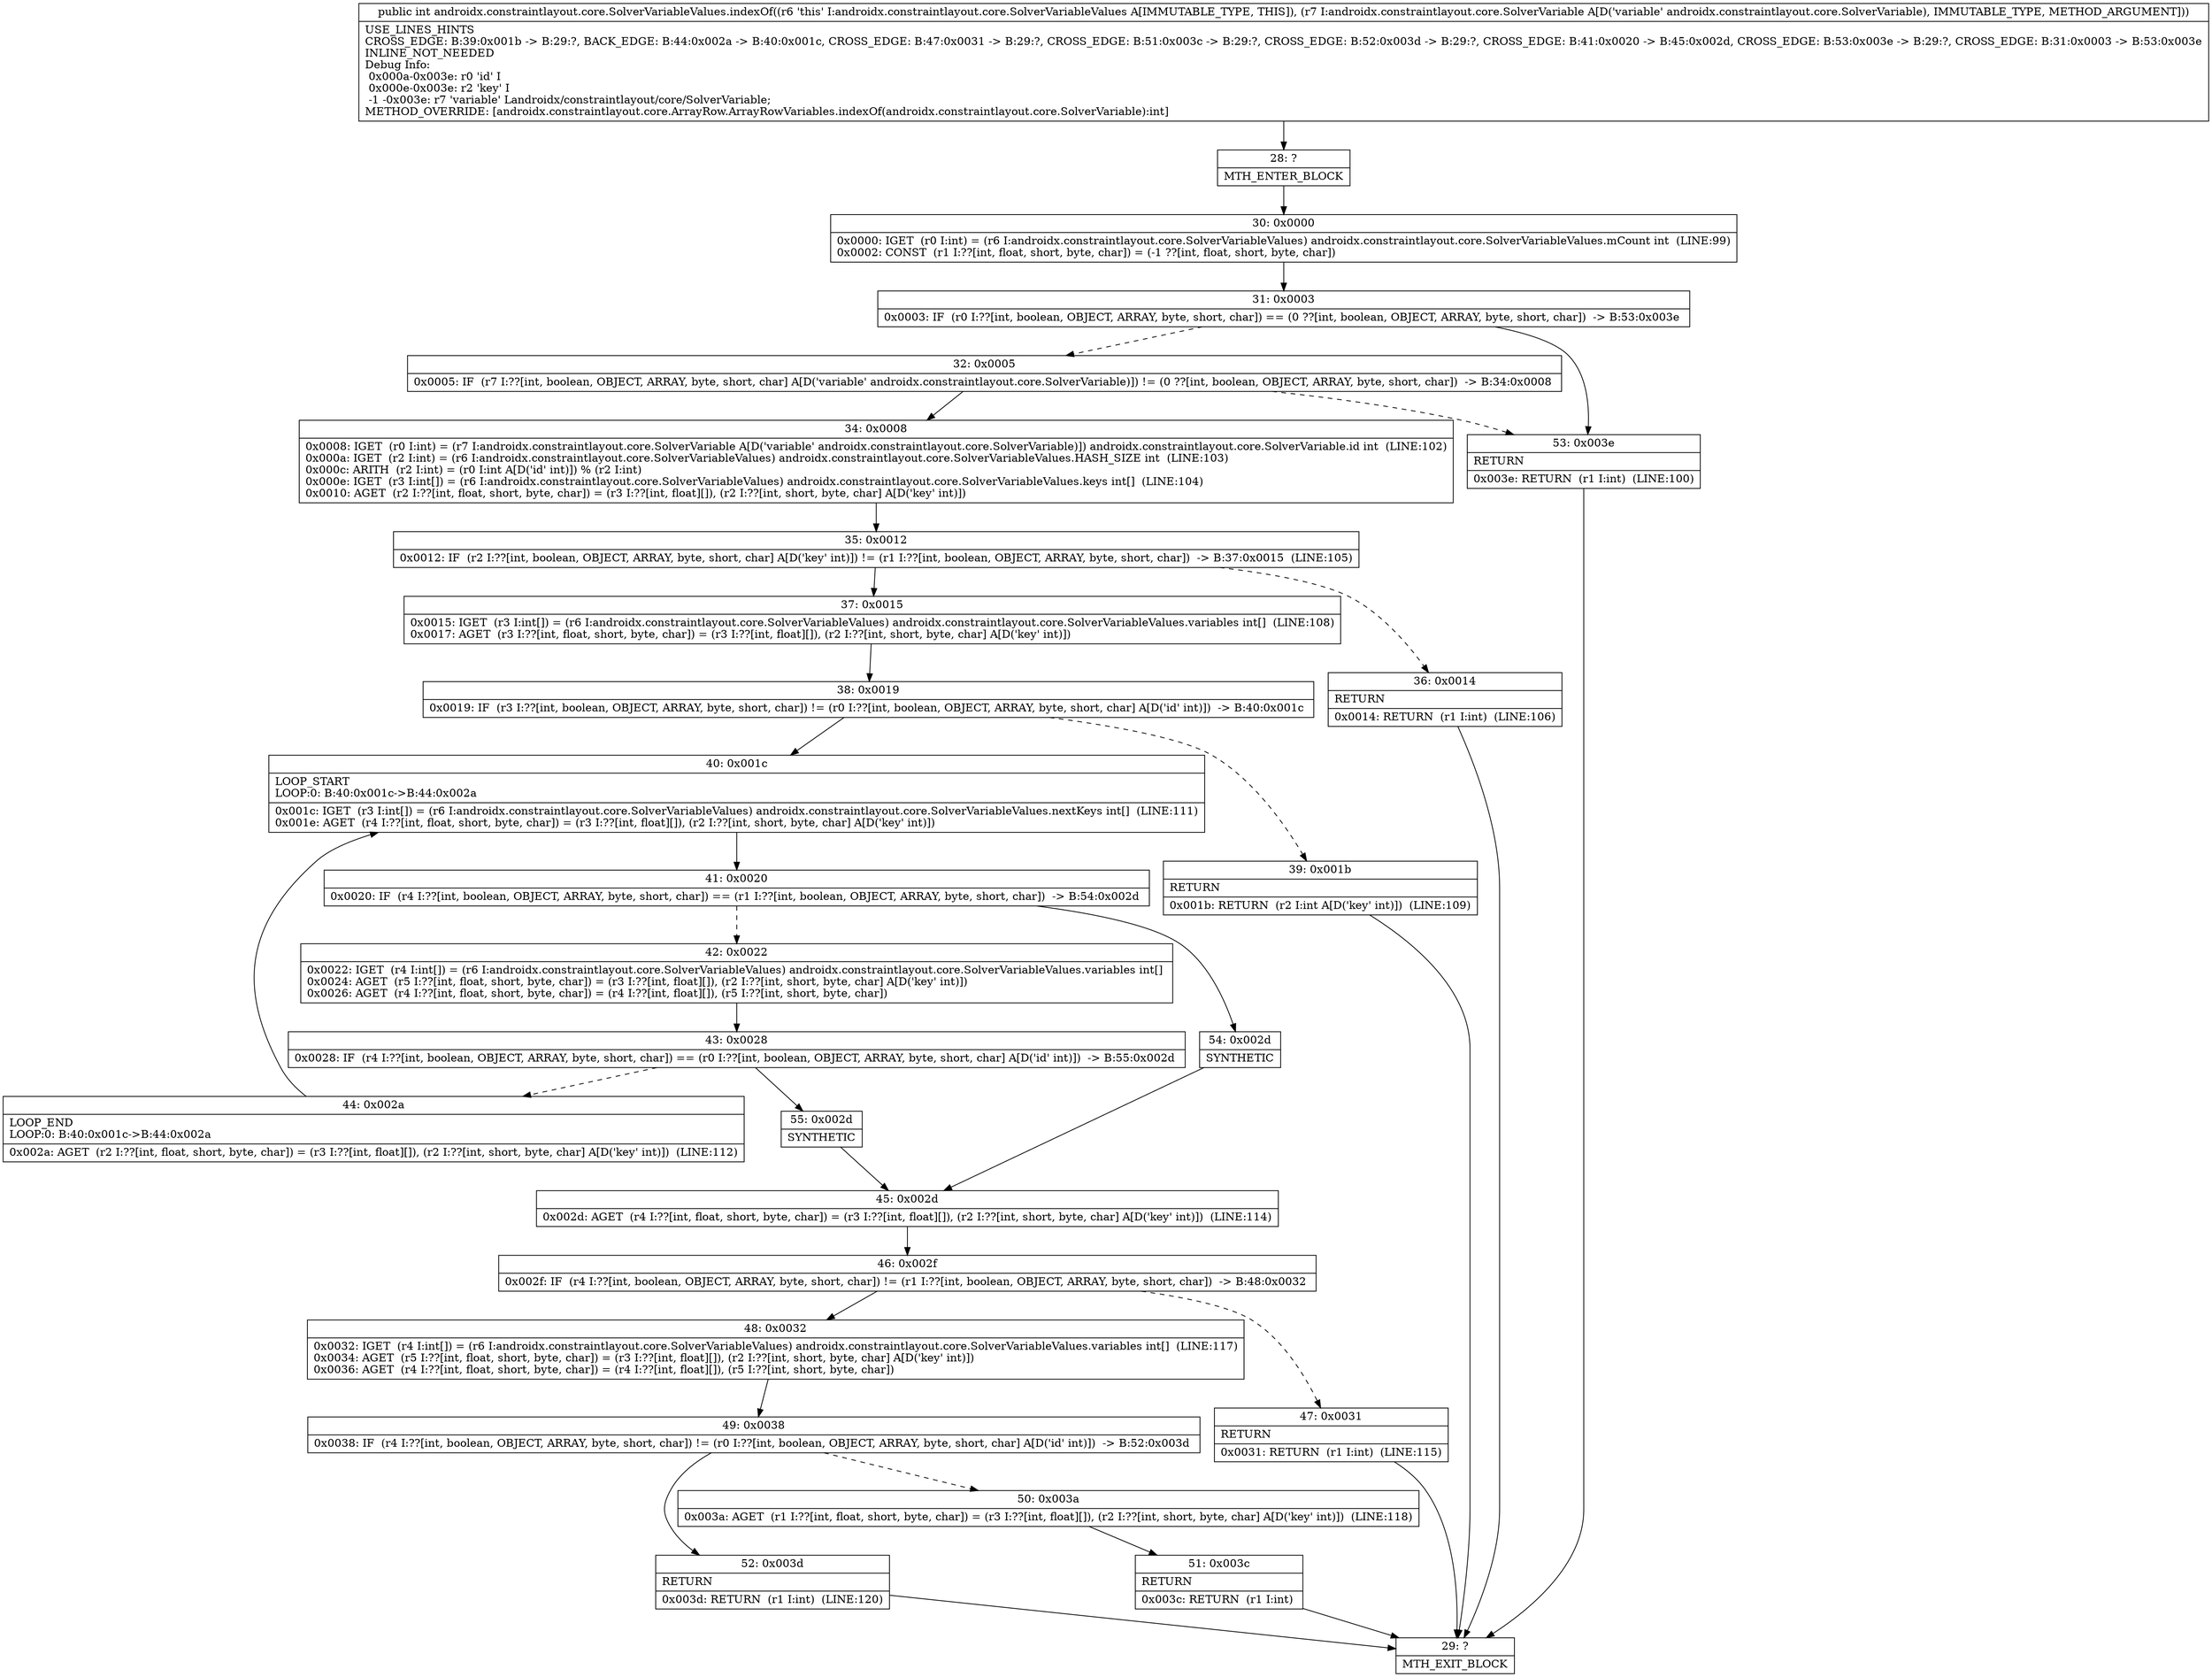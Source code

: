 digraph "CFG forandroidx.constraintlayout.core.SolverVariableValues.indexOf(Landroidx\/constraintlayout\/core\/SolverVariable;)I" {
Node_28 [shape=record,label="{28\:\ ?|MTH_ENTER_BLOCK\l}"];
Node_30 [shape=record,label="{30\:\ 0x0000|0x0000: IGET  (r0 I:int) = (r6 I:androidx.constraintlayout.core.SolverVariableValues) androidx.constraintlayout.core.SolverVariableValues.mCount int  (LINE:99)\l0x0002: CONST  (r1 I:??[int, float, short, byte, char]) = (\-1 ??[int, float, short, byte, char]) \l}"];
Node_31 [shape=record,label="{31\:\ 0x0003|0x0003: IF  (r0 I:??[int, boolean, OBJECT, ARRAY, byte, short, char]) == (0 ??[int, boolean, OBJECT, ARRAY, byte, short, char])  \-\> B:53:0x003e \l}"];
Node_32 [shape=record,label="{32\:\ 0x0005|0x0005: IF  (r7 I:??[int, boolean, OBJECT, ARRAY, byte, short, char] A[D('variable' androidx.constraintlayout.core.SolverVariable)]) != (0 ??[int, boolean, OBJECT, ARRAY, byte, short, char])  \-\> B:34:0x0008 \l}"];
Node_34 [shape=record,label="{34\:\ 0x0008|0x0008: IGET  (r0 I:int) = (r7 I:androidx.constraintlayout.core.SolverVariable A[D('variable' androidx.constraintlayout.core.SolverVariable)]) androidx.constraintlayout.core.SolverVariable.id int  (LINE:102)\l0x000a: IGET  (r2 I:int) = (r6 I:androidx.constraintlayout.core.SolverVariableValues) androidx.constraintlayout.core.SolverVariableValues.HASH_SIZE int  (LINE:103)\l0x000c: ARITH  (r2 I:int) = (r0 I:int A[D('id' int)]) % (r2 I:int) \l0x000e: IGET  (r3 I:int[]) = (r6 I:androidx.constraintlayout.core.SolverVariableValues) androidx.constraintlayout.core.SolverVariableValues.keys int[]  (LINE:104)\l0x0010: AGET  (r2 I:??[int, float, short, byte, char]) = (r3 I:??[int, float][]), (r2 I:??[int, short, byte, char] A[D('key' int)]) \l}"];
Node_35 [shape=record,label="{35\:\ 0x0012|0x0012: IF  (r2 I:??[int, boolean, OBJECT, ARRAY, byte, short, char] A[D('key' int)]) != (r1 I:??[int, boolean, OBJECT, ARRAY, byte, short, char])  \-\> B:37:0x0015  (LINE:105)\l}"];
Node_36 [shape=record,label="{36\:\ 0x0014|RETURN\l|0x0014: RETURN  (r1 I:int)  (LINE:106)\l}"];
Node_29 [shape=record,label="{29\:\ ?|MTH_EXIT_BLOCK\l}"];
Node_37 [shape=record,label="{37\:\ 0x0015|0x0015: IGET  (r3 I:int[]) = (r6 I:androidx.constraintlayout.core.SolverVariableValues) androidx.constraintlayout.core.SolverVariableValues.variables int[]  (LINE:108)\l0x0017: AGET  (r3 I:??[int, float, short, byte, char]) = (r3 I:??[int, float][]), (r2 I:??[int, short, byte, char] A[D('key' int)]) \l}"];
Node_38 [shape=record,label="{38\:\ 0x0019|0x0019: IF  (r3 I:??[int, boolean, OBJECT, ARRAY, byte, short, char]) != (r0 I:??[int, boolean, OBJECT, ARRAY, byte, short, char] A[D('id' int)])  \-\> B:40:0x001c \l}"];
Node_39 [shape=record,label="{39\:\ 0x001b|RETURN\l|0x001b: RETURN  (r2 I:int A[D('key' int)])  (LINE:109)\l}"];
Node_40 [shape=record,label="{40\:\ 0x001c|LOOP_START\lLOOP:0: B:40:0x001c\-\>B:44:0x002a\l|0x001c: IGET  (r3 I:int[]) = (r6 I:androidx.constraintlayout.core.SolverVariableValues) androidx.constraintlayout.core.SolverVariableValues.nextKeys int[]  (LINE:111)\l0x001e: AGET  (r4 I:??[int, float, short, byte, char]) = (r3 I:??[int, float][]), (r2 I:??[int, short, byte, char] A[D('key' int)]) \l}"];
Node_41 [shape=record,label="{41\:\ 0x0020|0x0020: IF  (r4 I:??[int, boolean, OBJECT, ARRAY, byte, short, char]) == (r1 I:??[int, boolean, OBJECT, ARRAY, byte, short, char])  \-\> B:54:0x002d \l}"];
Node_42 [shape=record,label="{42\:\ 0x0022|0x0022: IGET  (r4 I:int[]) = (r6 I:androidx.constraintlayout.core.SolverVariableValues) androidx.constraintlayout.core.SolverVariableValues.variables int[] \l0x0024: AGET  (r5 I:??[int, float, short, byte, char]) = (r3 I:??[int, float][]), (r2 I:??[int, short, byte, char] A[D('key' int)]) \l0x0026: AGET  (r4 I:??[int, float, short, byte, char]) = (r4 I:??[int, float][]), (r5 I:??[int, short, byte, char]) \l}"];
Node_43 [shape=record,label="{43\:\ 0x0028|0x0028: IF  (r4 I:??[int, boolean, OBJECT, ARRAY, byte, short, char]) == (r0 I:??[int, boolean, OBJECT, ARRAY, byte, short, char] A[D('id' int)])  \-\> B:55:0x002d \l}"];
Node_44 [shape=record,label="{44\:\ 0x002a|LOOP_END\lLOOP:0: B:40:0x001c\-\>B:44:0x002a\l|0x002a: AGET  (r2 I:??[int, float, short, byte, char]) = (r3 I:??[int, float][]), (r2 I:??[int, short, byte, char] A[D('key' int)])  (LINE:112)\l}"];
Node_55 [shape=record,label="{55\:\ 0x002d|SYNTHETIC\l}"];
Node_45 [shape=record,label="{45\:\ 0x002d|0x002d: AGET  (r4 I:??[int, float, short, byte, char]) = (r3 I:??[int, float][]), (r2 I:??[int, short, byte, char] A[D('key' int)])  (LINE:114)\l}"];
Node_46 [shape=record,label="{46\:\ 0x002f|0x002f: IF  (r4 I:??[int, boolean, OBJECT, ARRAY, byte, short, char]) != (r1 I:??[int, boolean, OBJECT, ARRAY, byte, short, char])  \-\> B:48:0x0032 \l}"];
Node_47 [shape=record,label="{47\:\ 0x0031|RETURN\l|0x0031: RETURN  (r1 I:int)  (LINE:115)\l}"];
Node_48 [shape=record,label="{48\:\ 0x0032|0x0032: IGET  (r4 I:int[]) = (r6 I:androidx.constraintlayout.core.SolverVariableValues) androidx.constraintlayout.core.SolverVariableValues.variables int[]  (LINE:117)\l0x0034: AGET  (r5 I:??[int, float, short, byte, char]) = (r3 I:??[int, float][]), (r2 I:??[int, short, byte, char] A[D('key' int)]) \l0x0036: AGET  (r4 I:??[int, float, short, byte, char]) = (r4 I:??[int, float][]), (r5 I:??[int, short, byte, char]) \l}"];
Node_49 [shape=record,label="{49\:\ 0x0038|0x0038: IF  (r4 I:??[int, boolean, OBJECT, ARRAY, byte, short, char]) != (r0 I:??[int, boolean, OBJECT, ARRAY, byte, short, char] A[D('id' int)])  \-\> B:52:0x003d \l}"];
Node_50 [shape=record,label="{50\:\ 0x003a|0x003a: AGET  (r1 I:??[int, float, short, byte, char]) = (r3 I:??[int, float][]), (r2 I:??[int, short, byte, char] A[D('key' int)])  (LINE:118)\l}"];
Node_51 [shape=record,label="{51\:\ 0x003c|RETURN\l|0x003c: RETURN  (r1 I:int) \l}"];
Node_52 [shape=record,label="{52\:\ 0x003d|RETURN\l|0x003d: RETURN  (r1 I:int)  (LINE:120)\l}"];
Node_54 [shape=record,label="{54\:\ 0x002d|SYNTHETIC\l}"];
Node_53 [shape=record,label="{53\:\ 0x003e|RETURN\l|0x003e: RETURN  (r1 I:int)  (LINE:100)\l}"];
MethodNode[shape=record,label="{public int androidx.constraintlayout.core.SolverVariableValues.indexOf((r6 'this' I:androidx.constraintlayout.core.SolverVariableValues A[IMMUTABLE_TYPE, THIS]), (r7 I:androidx.constraintlayout.core.SolverVariable A[D('variable' androidx.constraintlayout.core.SolverVariable), IMMUTABLE_TYPE, METHOD_ARGUMENT]))  | USE_LINES_HINTS\lCROSS_EDGE: B:39:0x001b \-\> B:29:?, BACK_EDGE: B:44:0x002a \-\> B:40:0x001c, CROSS_EDGE: B:47:0x0031 \-\> B:29:?, CROSS_EDGE: B:51:0x003c \-\> B:29:?, CROSS_EDGE: B:52:0x003d \-\> B:29:?, CROSS_EDGE: B:41:0x0020 \-\> B:45:0x002d, CROSS_EDGE: B:53:0x003e \-\> B:29:?, CROSS_EDGE: B:31:0x0003 \-\> B:53:0x003e\lINLINE_NOT_NEEDED\lDebug Info:\l  0x000a\-0x003e: r0 'id' I\l  0x000e\-0x003e: r2 'key' I\l  \-1 \-0x003e: r7 'variable' Landroidx\/constraintlayout\/core\/SolverVariable;\lMETHOD_OVERRIDE: [androidx.constraintlayout.core.ArrayRow.ArrayRowVariables.indexOf(androidx.constraintlayout.core.SolverVariable):int]\l}"];
MethodNode -> Node_28;Node_28 -> Node_30;
Node_30 -> Node_31;
Node_31 -> Node_32[style=dashed];
Node_31 -> Node_53;
Node_32 -> Node_34;
Node_32 -> Node_53[style=dashed];
Node_34 -> Node_35;
Node_35 -> Node_36[style=dashed];
Node_35 -> Node_37;
Node_36 -> Node_29;
Node_37 -> Node_38;
Node_38 -> Node_39[style=dashed];
Node_38 -> Node_40;
Node_39 -> Node_29;
Node_40 -> Node_41;
Node_41 -> Node_42[style=dashed];
Node_41 -> Node_54;
Node_42 -> Node_43;
Node_43 -> Node_44[style=dashed];
Node_43 -> Node_55;
Node_44 -> Node_40;
Node_55 -> Node_45;
Node_45 -> Node_46;
Node_46 -> Node_47[style=dashed];
Node_46 -> Node_48;
Node_47 -> Node_29;
Node_48 -> Node_49;
Node_49 -> Node_50[style=dashed];
Node_49 -> Node_52;
Node_50 -> Node_51;
Node_51 -> Node_29;
Node_52 -> Node_29;
Node_54 -> Node_45;
Node_53 -> Node_29;
}

